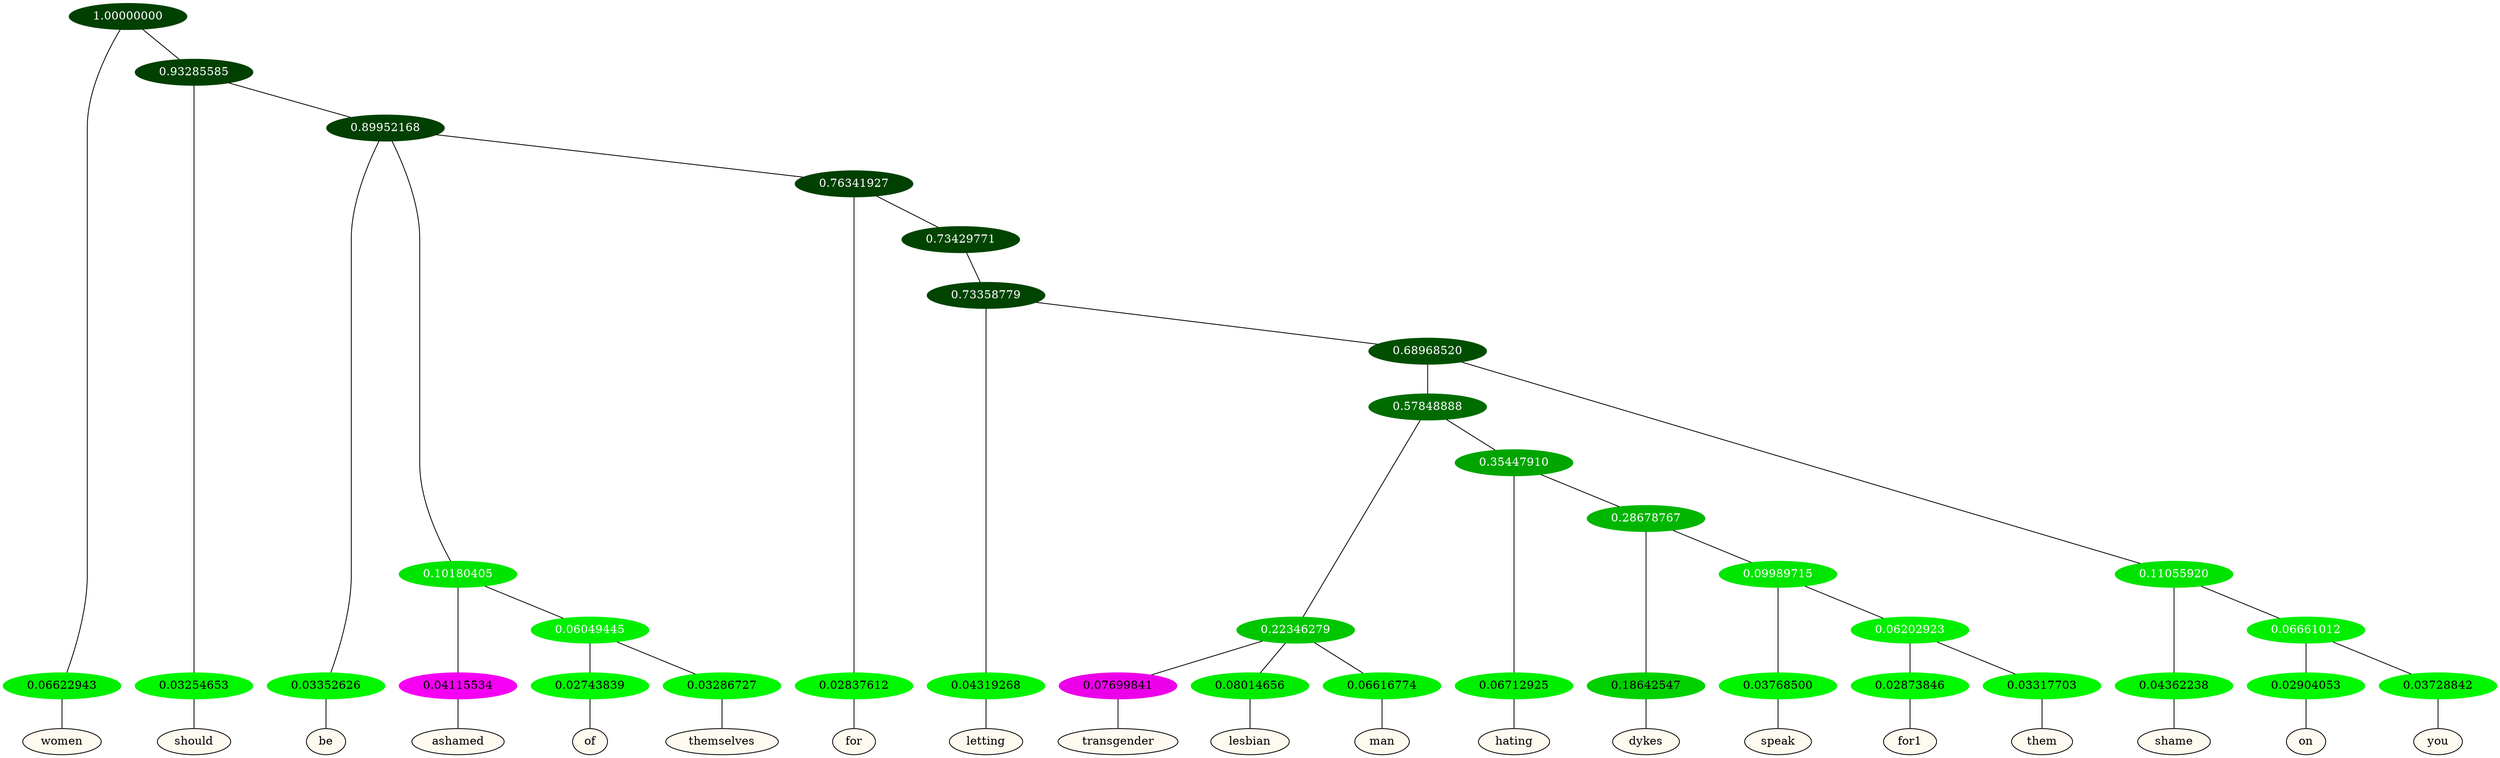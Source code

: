 graph {
	node [format=png height=0.15 nodesep=0.001 ordering=out overlap=prism overlap_scaling=0.01 ranksep=0.001 ratio=0.2 style=filled width=0.15]
	{
		rank=same
		a_w_1 [label=women color=black fillcolor=floralwhite style="filled,solid"]
		a_w_3 [label=should color=black fillcolor=floralwhite style="filled,solid"]
		a_w_5 [label=be color=black fillcolor=floralwhite style="filled,solid"]
		a_w_8 [label=ashamed color=black fillcolor=floralwhite style="filled,solid"]
		a_w_12 [label=of color=black fillcolor=floralwhite style="filled,solid"]
		a_w_13 [label=themselves color=black fillcolor=floralwhite style="filled,solid"]
		a_w_10 [label=for color=black fillcolor=floralwhite style="filled,solid"]
		a_w_15 [label=letting color=black fillcolor=floralwhite style="filled,solid"]
		a_w_23 [label=transgender color=black fillcolor=floralwhite style="filled,solid"]
		a_w_24 [label=lesbian color=black fillcolor=floralwhite style="filled,solid"]
		a_w_25 [label=man color=black fillcolor=floralwhite style="filled,solid"]
		a_w_26 [label=hating color=black fillcolor=floralwhite style="filled,solid"]
		a_w_30 [label=dykes color=black fillcolor=floralwhite style="filled,solid"]
		a_w_32 [label=speak color=black fillcolor=floralwhite style="filled,solid"]
		a_w_34 [label=for1 color=black fillcolor=floralwhite style="filled,solid"]
		a_w_35 [label=them color=black fillcolor=floralwhite style="filled,solid"]
		a_w_21 [label=shame color=black fillcolor=floralwhite style="filled,solid"]
		a_w_28 [label=on color=black fillcolor=floralwhite style="filled,solid"]
		a_w_29 [label=you color=black fillcolor=floralwhite style="filled,solid"]
	}
	a_n_1 -- a_w_1
	a_n_3 -- a_w_3
	a_n_5 -- a_w_5
	a_n_8 -- a_w_8
	a_n_12 -- a_w_12
	a_n_13 -- a_w_13
	a_n_10 -- a_w_10
	a_n_15 -- a_w_15
	a_n_23 -- a_w_23
	a_n_24 -- a_w_24
	a_n_25 -- a_w_25
	a_n_26 -- a_w_26
	a_n_30 -- a_w_30
	a_n_32 -- a_w_32
	a_n_34 -- a_w_34
	a_n_35 -- a_w_35
	a_n_21 -- a_w_21
	a_n_28 -- a_w_28
	a_n_29 -- a_w_29
	{
		rank=same
		a_n_1 [label=0.06622943 color="0.334 1.000 0.934" fontcolor=black]
		a_n_3 [label=0.03254653 color="0.334 1.000 0.967" fontcolor=black]
		a_n_5 [label=0.03352626 color="0.334 1.000 0.966" fontcolor=black]
		a_n_8 [label=0.04115534 color="0.835 1.000 0.959" fontcolor=black]
		a_n_12 [label=0.02743839 color="0.334 1.000 0.973" fontcolor=black]
		a_n_13 [label=0.03286727 color="0.334 1.000 0.967" fontcolor=black]
		a_n_10 [label=0.02837612 color="0.334 1.000 0.972" fontcolor=black]
		a_n_15 [label=0.04319268 color="0.334 1.000 0.957" fontcolor=black]
		a_n_23 [label=0.07699841 color="0.835 1.000 0.923" fontcolor=black]
		a_n_24 [label=0.08014656 color="0.334 1.000 0.920" fontcolor=black]
		a_n_25 [label=0.06616774 color="0.334 1.000 0.934" fontcolor=black]
		a_n_26 [label=0.06712925 color="0.334 1.000 0.933" fontcolor=black]
		a_n_30 [label=0.18642547 color="0.334 1.000 0.814" fontcolor=black]
		a_n_32 [label=0.03768500 color="0.334 1.000 0.962" fontcolor=black]
		a_n_34 [label=0.02873846 color="0.334 1.000 0.971" fontcolor=black]
		a_n_35 [label=0.03317703 color="0.334 1.000 0.967" fontcolor=black]
		a_n_21 [label=0.04362238 color="0.334 1.000 0.956" fontcolor=black]
		a_n_28 [label=0.02904053 color="0.334 1.000 0.971" fontcolor=black]
		a_n_29 [label=0.03728842 color="0.334 1.000 0.963" fontcolor=black]
	}
	a_n_0 [label=1.00000000 color="0.334 1.000 0.250" fontcolor=grey99]
	a_n_0 -- a_n_1
	a_n_2 [label=0.93285585 color="0.334 1.000 0.250" fontcolor=grey99]
	a_n_0 -- a_n_2
	a_n_2 -- a_n_3
	a_n_4 [label=0.89952168 color="0.334 1.000 0.250" fontcolor=grey99]
	a_n_2 -- a_n_4
	a_n_4 -- a_n_5
	a_n_6 [label=0.10180405 color="0.334 1.000 0.898" fontcolor=grey99]
	a_n_4 -- a_n_6
	a_n_7 [label=0.76341927 color="0.334 1.000 0.250" fontcolor=grey99]
	a_n_4 -- a_n_7
	a_n_6 -- a_n_8
	a_n_9 [label=0.06049445 color="0.334 1.000 0.940" fontcolor=grey99]
	a_n_6 -- a_n_9
	a_n_7 -- a_n_10
	a_n_11 [label=0.73429771 color="0.334 1.000 0.266" fontcolor=grey99]
	a_n_7 -- a_n_11
	a_n_9 -- a_n_12
	a_n_9 -- a_n_13
	a_n_14 [label=0.73358779 color="0.334 1.000 0.266" fontcolor=grey99]
	a_n_11 -- a_n_14
	a_n_14 -- a_n_15
	a_n_16 [label=0.68968520 color="0.334 1.000 0.310" fontcolor=grey99]
	a_n_14 -- a_n_16
	a_n_17 [label=0.57848888 color="0.334 1.000 0.422" fontcolor=grey99]
	a_n_16 -- a_n_17
	a_n_18 [label=0.11055920 color="0.334 1.000 0.889" fontcolor=grey99]
	a_n_16 -- a_n_18
	a_n_19 [label=0.22346279 color="0.334 1.000 0.777" fontcolor=grey99]
	a_n_17 -- a_n_19
	a_n_20 [label=0.35447910 color="0.334 1.000 0.646" fontcolor=grey99]
	a_n_17 -- a_n_20
	a_n_18 -- a_n_21
	a_n_22 [label=0.06661012 color="0.334 1.000 0.933" fontcolor=grey99]
	a_n_18 -- a_n_22
	a_n_19 -- a_n_23
	a_n_19 -- a_n_24
	a_n_19 -- a_n_25
	a_n_20 -- a_n_26
	a_n_27 [label=0.28678767 color="0.334 1.000 0.713" fontcolor=grey99]
	a_n_20 -- a_n_27
	a_n_22 -- a_n_28
	a_n_22 -- a_n_29
	a_n_27 -- a_n_30
	a_n_31 [label=0.09989715 color="0.334 1.000 0.900" fontcolor=grey99]
	a_n_27 -- a_n_31
	a_n_31 -- a_n_32
	a_n_33 [label=0.06202923 color="0.334 1.000 0.938" fontcolor=grey99]
	a_n_31 -- a_n_33
	a_n_33 -- a_n_34
	a_n_33 -- a_n_35
}
